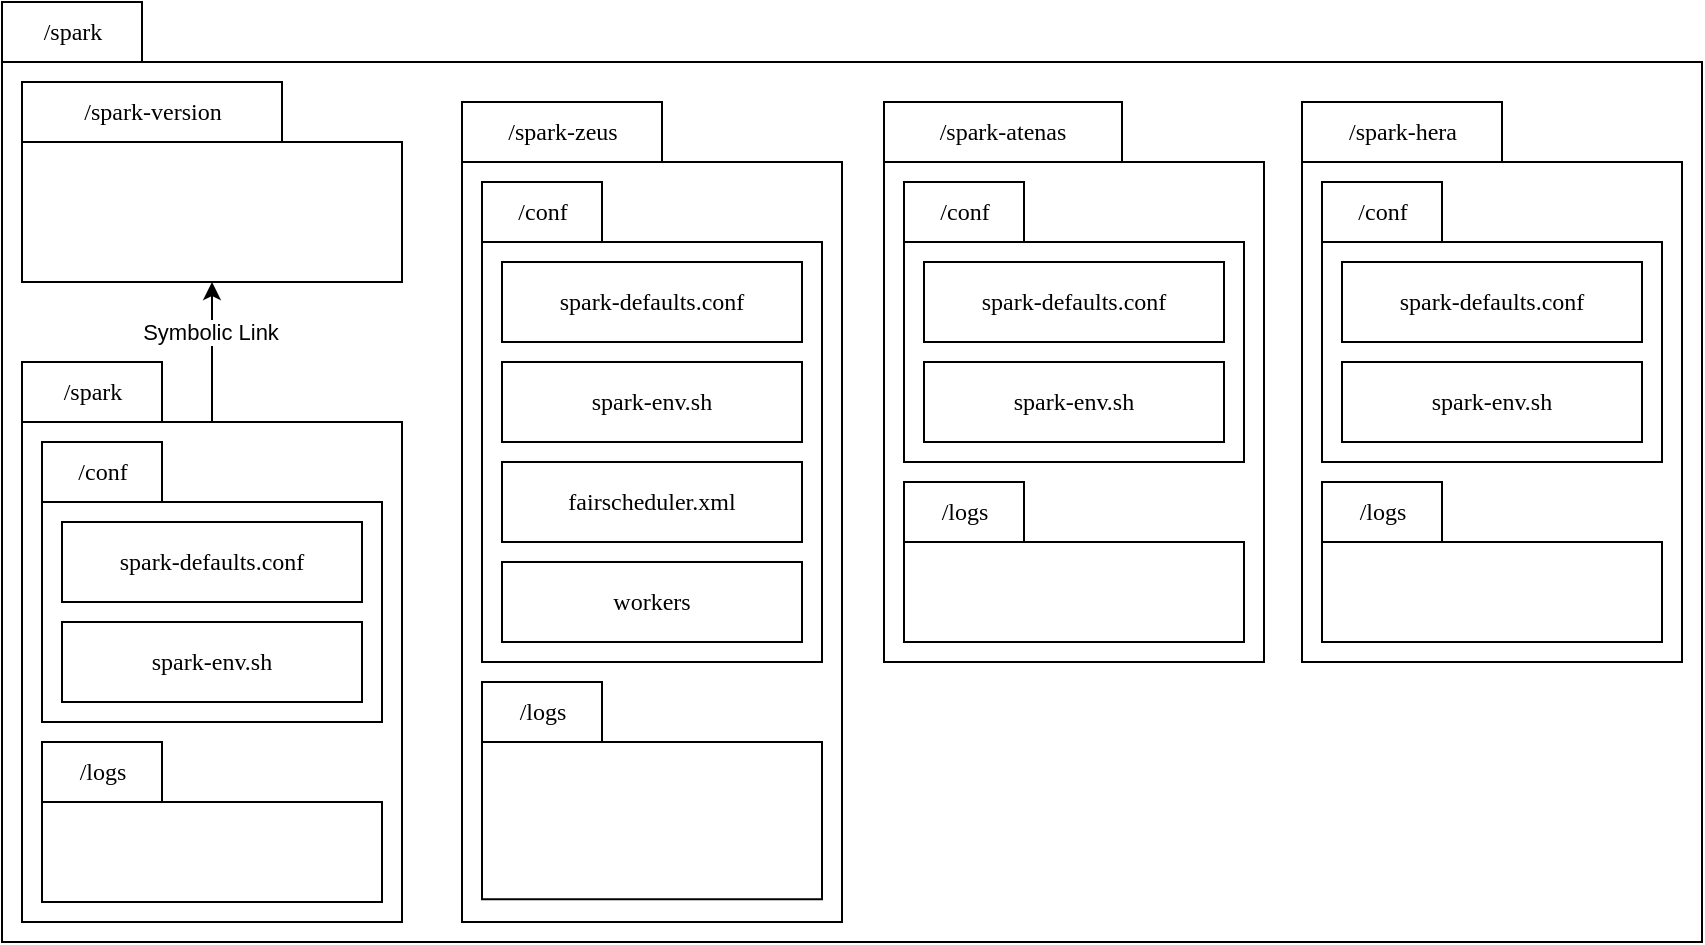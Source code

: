 <mxfile version="21.2.3">
  <diagram name="Página-1" id="O2IqiR9KRtK2nskn_Inr">
    <mxGraphModel dx="3449" dy="2391" grid="1" gridSize="10" guides="1" tooltips="1" connect="1" arrows="1" fold="1" page="1" pageScale="1" pageWidth="827" pageHeight="1169" math="0" shadow="0">
      <root>
        <mxCell id="0" />
        <mxCell id="1" parent="0" />
        <mxCell id="JQYmOEaEyFmElGylH_dg-4" value="" style="shape=folder;fontStyle=1;spacingTop=10;tabWidth=70;tabHeight=30;tabPosition=left;html=1;whiteSpace=wrap;" vertex="1" parent="1">
          <mxGeometry x="10" y="-1160" width="850" height="470" as="geometry" />
        </mxCell>
        <mxCell id="JQYmOEaEyFmElGylH_dg-5" value="/spark" style="text;html=1;align=center;verticalAlign=middle;resizable=0;points=[];autosize=1;strokeColor=none;fillColor=none;fontFamily=Georgia;container=1;" vertex="1" parent="1">
          <mxGeometry x="10" y="-1160" width="70" height="30" as="geometry" />
        </mxCell>
        <mxCell id="JQYmOEaEyFmElGylH_dg-6" value="" style="group" vertex="1" connectable="0" parent="1">
          <mxGeometry x="20" y="-1120" width="190" height="100" as="geometry" />
        </mxCell>
        <mxCell id="JQYmOEaEyFmElGylH_dg-7" value="" style="shape=folder;fontStyle=1;spacingTop=10;tabWidth=130;tabHeight=30;tabPosition=left;html=1;whiteSpace=wrap;" vertex="1" parent="JQYmOEaEyFmElGylH_dg-6">
          <mxGeometry width="190" height="100" as="geometry" />
        </mxCell>
        <mxCell id="JQYmOEaEyFmElGylH_dg-8" value="/spark-version" style="text;html=1;align=center;verticalAlign=middle;resizable=0;points=[];autosize=1;strokeColor=none;fillColor=none;fontFamily=Georgia;container=1;" vertex="1" parent="JQYmOEaEyFmElGylH_dg-6">
          <mxGeometry width="130" height="30" as="geometry" />
        </mxCell>
        <mxCell id="JQYmOEaEyFmElGylH_dg-9" style="edgeStyle=orthogonalEdgeStyle;rounded=0;orthogonalLoop=1;jettySize=auto;html=1;exitX=0;exitY=0;exitDx=130;exitDy=30;exitPerimeter=0;" edge="1" parent="1" source="JQYmOEaEyFmElGylH_dg-37" target="JQYmOEaEyFmElGylH_dg-7">
          <mxGeometry relative="1" as="geometry">
            <Array as="points">
              <mxPoint x="115" y="-950" />
            </Array>
          </mxGeometry>
        </mxCell>
        <mxCell id="JQYmOEaEyFmElGylH_dg-10" value="&lt;div&gt;Symbolic Link&lt;/div&gt;" style="edgeLabel;html=1;align=center;verticalAlign=middle;resizable=0;points=[];" vertex="1" connectable="0" parent="JQYmOEaEyFmElGylH_dg-9">
          <mxGeometry x="-0.375" y="1" relative="1" as="geometry">
            <mxPoint x="-3" y="-46" as="offset" />
          </mxGeometry>
        </mxCell>
        <mxCell id="JQYmOEaEyFmElGylH_dg-11" value="" style="group" vertex="1" connectable="0" parent="1">
          <mxGeometry x="240" y="-1110" width="190" height="410" as="geometry" />
        </mxCell>
        <mxCell id="JQYmOEaEyFmElGylH_dg-12" value="" style="shape=folder;fontStyle=1;spacingTop=10;tabWidth=100;tabHeight=30;tabPosition=left;html=1;whiteSpace=wrap;" vertex="1" parent="JQYmOEaEyFmElGylH_dg-11">
          <mxGeometry width="190" height="410" as="geometry" />
        </mxCell>
        <mxCell id="JQYmOEaEyFmElGylH_dg-13" value="/spark-zeus" style="text;html=1;align=center;verticalAlign=middle;resizable=0;points=[];autosize=1;strokeColor=none;fillColor=none;fontFamily=Georgia;container=1;" vertex="1" parent="JQYmOEaEyFmElGylH_dg-11">
          <mxGeometry width="100" height="30" as="geometry" />
        </mxCell>
        <mxCell id="JQYmOEaEyFmElGylH_dg-14" value="" style="group" vertex="1" connectable="0" parent="JQYmOEaEyFmElGylH_dg-11">
          <mxGeometry x="10" y="39.996" width="170" height="240" as="geometry" />
        </mxCell>
        <mxCell id="JQYmOEaEyFmElGylH_dg-15" value="" style="shape=folder;fontStyle=1;spacingTop=10;tabWidth=60;tabHeight=30;tabPosition=left;html=1;whiteSpace=wrap;" vertex="1" parent="JQYmOEaEyFmElGylH_dg-14">
          <mxGeometry width="170" height="240" as="geometry" />
        </mxCell>
        <mxCell id="JQYmOEaEyFmElGylH_dg-16" value="/conf" style="text;html=1;align=center;verticalAlign=middle;resizable=0;points=[];autosize=1;strokeColor=none;fillColor=none;fontFamily=Georgia;container=1;" vertex="1" parent="JQYmOEaEyFmElGylH_dg-14">
          <mxGeometry width="60" height="30" as="geometry" />
        </mxCell>
        <mxCell id="JQYmOEaEyFmElGylH_dg-17" value="spark-defaults.conf" style="html=1;whiteSpace=wrap;fontFamily=Georgia;" vertex="1" parent="JQYmOEaEyFmElGylH_dg-14">
          <mxGeometry x="10" y="40.01" width="150" height="39.99" as="geometry" />
        </mxCell>
        <mxCell id="JQYmOEaEyFmElGylH_dg-18" value="spark-env.sh" style="html=1;whiteSpace=wrap;fontFamily=Georgia;" vertex="1" parent="JQYmOEaEyFmElGylH_dg-14">
          <mxGeometry x="10" y="90" width="150" height="40" as="geometry" />
        </mxCell>
        <mxCell id="JQYmOEaEyFmElGylH_dg-19" value="fairscheduler.xml" style="html=1;whiteSpace=wrap;fontFamily=Georgia;" vertex="1" parent="JQYmOEaEyFmElGylH_dg-14">
          <mxGeometry x="10" y="140" width="150" height="40" as="geometry" />
        </mxCell>
        <mxCell id="JQYmOEaEyFmElGylH_dg-20" value="workers" style="html=1;whiteSpace=wrap;fontFamily=Georgia;" vertex="1" parent="JQYmOEaEyFmElGylH_dg-14">
          <mxGeometry x="10" y="190" width="150" height="40" as="geometry" />
        </mxCell>
        <mxCell id="JQYmOEaEyFmElGylH_dg-21" value="" style="group" vertex="1" connectable="0" parent="JQYmOEaEyFmElGylH_dg-11">
          <mxGeometry x="10" y="289.997" width="170" height="108.571" as="geometry" />
        </mxCell>
        <mxCell id="JQYmOEaEyFmElGylH_dg-22" value="" style="shape=folder;fontStyle=1;spacingTop=10;tabWidth=60;tabHeight=30;tabPosition=left;html=1;whiteSpace=wrap;" vertex="1" parent="JQYmOEaEyFmElGylH_dg-21">
          <mxGeometry width="170" height="108.571" as="geometry" />
        </mxCell>
        <mxCell id="JQYmOEaEyFmElGylH_dg-23" value="/logs" style="text;html=1;align=center;verticalAlign=middle;resizable=0;points=[];autosize=1;strokeColor=none;fillColor=none;fontFamily=Georgia;container=1;" vertex="1" parent="JQYmOEaEyFmElGylH_dg-21">
          <mxGeometry width="60" height="30" as="geometry" />
        </mxCell>
        <mxCell id="JQYmOEaEyFmElGylH_dg-24" value="" style="group" vertex="1" connectable="0" parent="1">
          <mxGeometry x="660" y="-1110" width="190" height="280" as="geometry" />
        </mxCell>
        <mxCell id="JQYmOEaEyFmElGylH_dg-25" value="" style="shape=folder;fontStyle=1;spacingTop=10;tabWidth=100;tabHeight=30;tabPosition=left;html=1;whiteSpace=wrap;" vertex="1" parent="JQYmOEaEyFmElGylH_dg-24">
          <mxGeometry width="190" height="280.0" as="geometry" />
        </mxCell>
        <mxCell id="JQYmOEaEyFmElGylH_dg-26" value="/spark-hera" style="text;html=1;align=center;verticalAlign=middle;resizable=0;points=[];autosize=1;strokeColor=none;fillColor=none;fontFamily=Georgia;container=1;" vertex="1" parent="JQYmOEaEyFmElGylH_dg-24">
          <mxGeometry width="100" height="30" as="geometry" />
        </mxCell>
        <mxCell id="JQYmOEaEyFmElGylH_dg-27" value="" style="group" vertex="1" connectable="0" parent="JQYmOEaEyFmElGylH_dg-24">
          <mxGeometry x="10" y="190" width="170" height="80" as="geometry" />
        </mxCell>
        <mxCell id="JQYmOEaEyFmElGylH_dg-28" value="" style="shape=folder;fontStyle=1;spacingTop=10;tabWidth=60;tabHeight=30;tabPosition=left;html=1;whiteSpace=wrap;" vertex="1" parent="JQYmOEaEyFmElGylH_dg-27">
          <mxGeometry width="170" height="80" as="geometry" />
        </mxCell>
        <mxCell id="JQYmOEaEyFmElGylH_dg-29" value="/logs" style="text;html=1;align=center;verticalAlign=middle;resizable=0;points=[];autosize=1;strokeColor=none;fillColor=none;fontFamily=Georgia;container=1;" vertex="1" parent="JQYmOEaEyFmElGylH_dg-27">
          <mxGeometry width="60" height="30" as="geometry" />
        </mxCell>
        <mxCell id="JQYmOEaEyFmElGylH_dg-30" value="" style="group" vertex="1" connectable="0" parent="JQYmOEaEyFmElGylH_dg-24">
          <mxGeometry x="10" y="40" width="170" height="140" as="geometry" />
        </mxCell>
        <mxCell id="JQYmOEaEyFmElGylH_dg-31" value="" style="shape=folder;fontStyle=1;spacingTop=10;tabWidth=60;tabHeight=30;tabPosition=left;html=1;whiteSpace=wrap;" vertex="1" parent="JQYmOEaEyFmElGylH_dg-30">
          <mxGeometry width="170" height="140" as="geometry" />
        </mxCell>
        <mxCell id="JQYmOEaEyFmElGylH_dg-32" value="/conf" style="text;html=1;align=center;verticalAlign=middle;resizable=0;points=[];autosize=1;strokeColor=none;fillColor=none;fontFamily=Georgia;container=1;" vertex="1" parent="JQYmOEaEyFmElGylH_dg-30">
          <mxGeometry width="60" height="30" as="geometry" />
        </mxCell>
        <mxCell id="JQYmOEaEyFmElGylH_dg-33" value="spark-defaults.conf" style="html=1;whiteSpace=wrap;fontFamily=Georgia;" vertex="1" parent="JQYmOEaEyFmElGylH_dg-30">
          <mxGeometry x="10" y="40" width="150" height="40" as="geometry" />
        </mxCell>
        <mxCell id="JQYmOEaEyFmElGylH_dg-34" value="spark-env.sh" style="html=1;whiteSpace=wrap;fontFamily=Georgia;" vertex="1" parent="JQYmOEaEyFmElGylH_dg-30">
          <mxGeometry x="10" y="90" width="150" height="40" as="geometry" />
        </mxCell>
        <mxCell id="JQYmOEaEyFmElGylH_dg-35" value="" style="group" vertex="1" connectable="0" parent="1">
          <mxGeometry x="20" y="-980" width="190" height="280" as="geometry" />
        </mxCell>
        <mxCell id="JQYmOEaEyFmElGylH_dg-36" value="" style="group" vertex="1" connectable="0" parent="JQYmOEaEyFmElGylH_dg-35">
          <mxGeometry width="190" height="280" as="geometry" />
        </mxCell>
        <mxCell id="JQYmOEaEyFmElGylH_dg-37" value="" style="shape=folder;fontStyle=1;spacingTop=10;tabWidth=70;tabHeight=30;tabPosition=left;html=1;whiteSpace=wrap;" vertex="1" parent="JQYmOEaEyFmElGylH_dg-36">
          <mxGeometry width="190" height="280.0" as="geometry" />
        </mxCell>
        <mxCell id="JQYmOEaEyFmElGylH_dg-38" value="/spark" style="text;html=1;align=center;verticalAlign=middle;resizable=0;points=[];autosize=1;strokeColor=none;fillColor=none;fontFamily=Georgia;container=1;" vertex="1" parent="JQYmOEaEyFmElGylH_dg-36">
          <mxGeometry width="70" height="30" as="geometry" />
        </mxCell>
        <mxCell id="JQYmOEaEyFmElGylH_dg-39" value="" style="group" vertex="1" connectable="0" parent="JQYmOEaEyFmElGylH_dg-35">
          <mxGeometry x="10" y="190" width="170" height="80" as="geometry" />
        </mxCell>
        <mxCell id="JQYmOEaEyFmElGylH_dg-40" value="" style="shape=folder;fontStyle=1;spacingTop=10;tabWidth=60;tabHeight=30;tabPosition=left;html=1;whiteSpace=wrap;" vertex="1" parent="JQYmOEaEyFmElGylH_dg-39">
          <mxGeometry width="170" height="80" as="geometry" />
        </mxCell>
        <mxCell id="JQYmOEaEyFmElGylH_dg-41" value="/logs" style="text;html=1;align=center;verticalAlign=middle;resizable=0;points=[];autosize=1;strokeColor=none;fillColor=none;fontFamily=Georgia;container=1;" vertex="1" parent="JQYmOEaEyFmElGylH_dg-39">
          <mxGeometry width="60" height="30" as="geometry" />
        </mxCell>
        <mxCell id="JQYmOEaEyFmElGylH_dg-42" value="" style="group" vertex="1" connectable="0" parent="JQYmOEaEyFmElGylH_dg-35">
          <mxGeometry x="10" y="40" width="170" height="140" as="geometry" />
        </mxCell>
        <mxCell id="JQYmOEaEyFmElGylH_dg-43" value="" style="shape=folder;fontStyle=1;spacingTop=10;tabWidth=60;tabHeight=30;tabPosition=left;html=1;whiteSpace=wrap;" vertex="1" parent="JQYmOEaEyFmElGylH_dg-42">
          <mxGeometry width="170" height="140" as="geometry" />
        </mxCell>
        <mxCell id="JQYmOEaEyFmElGylH_dg-44" value="/conf" style="text;html=1;align=center;verticalAlign=middle;resizable=0;points=[];autosize=1;strokeColor=none;fillColor=none;fontFamily=Georgia;container=1;" vertex="1" parent="JQYmOEaEyFmElGylH_dg-42">
          <mxGeometry width="60" height="30" as="geometry" />
        </mxCell>
        <mxCell id="JQYmOEaEyFmElGylH_dg-45" value="spark-defaults.conf" style="html=1;whiteSpace=wrap;fontFamily=Georgia;" vertex="1" parent="JQYmOEaEyFmElGylH_dg-42">
          <mxGeometry x="10" y="40" width="150" height="40" as="geometry" />
        </mxCell>
        <mxCell id="JQYmOEaEyFmElGylH_dg-46" value="spark-env.sh" style="html=1;whiteSpace=wrap;fontFamily=Georgia;" vertex="1" parent="JQYmOEaEyFmElGylH_dg-42">
          <mxGeometry x="10" y="90" width="150" height="40" as="geometry" />
        </mxCell>
        <mxCell id="JQYmOEaEyFmElGylH_dg-47" value="" style="group" vertex="1" connectable="0" parent="1">
          <mxGeometry x="451" y="-1110" width="190" height="280" as="geometry" />
        </mxCell>
        <mxCell id="JQYmOEaEyFmElGylH_dg-48" value="" style="shape=folder;fontStyle=1;spacingTop=10;tabWidth=119;tabHeight=30;tabPosition=left;html=1;whiteSpace=wrap;" vertex="1" parent="JQYmOEaEyFmElGylH_dg-47">
          <mxGeometry width="190" height="280.0" as="geometry" />
        </mxCell>
        <mxCell id="JQYmOEaEyFmElGylH_dg-49" value="/spark-atenas" style="text;html=1;align=center;verticalAlign=middle;resizable=0;points=[];autosize=1;strokeColor=none;fillColor=none;fontFamily=Georgia;container=1;" vertex="1" parent="JQYmOEaEyFmElGylH_dg-47">
          <mxGeometry x="-1" width="120" height="30" as="geometry" />
        </mxCell>
        <mxCell id="JQYmOEaEyFmElGylH_dg-50" value="" style="group" vertex="1" connectable="0" parent="JQYmOEaEyFmElGylH_dg-47">
          <mxGeometry x="10" y="190" width="170" height="80" as="geometry" />
        </mxCell>
        <mxCell id="JQYmOEaEyFmElGylH_dg-51" value="" style="shape=folder;fontStyle=1;spacingTop=10;tabWidth=60;tabHeight=30;tabPosition=left;html=1;whiteSpace=wrap;" vertex="1" parent="JQYmOEaEyFmElGylH_dg-50">
          <mxGeometry width="170" height="80" as="geometry" />
        </mxCell>
        <mxCell id="JQYmOEaEyFmElGylH_dg-52" value="/logs" style="text;html=1;align=center;verticalAlign=middle;resizable=0;points=[];autosize=1;strokeColor=none;fillColor=none;fontFamily=Georgia;container=1;" vertex="1" parent="JQYmOEaEyFmElGylH_dg-50">
          <mxGeometry width="60" height="30" as="geometry" />
        </mxCell>
        <mxCell id="JQYmOEaEyFmElGylH_dg-53" value="" style="group" vertex="1" connectable="0" parent="JQYmOEaEyFmElGylH_dg-47">
          <mxGeometry x="10" y="40" width="170" height="140" as="geometry" />
        </mxCell>
        <mxCell id="JQYmOEaEyFmElGylH_dg-54" value="" style="shape=folder;fontStyle=1;spacingTop=10;tabWidth=60;tabHeight=30;tabPosition=left;html=1;whiteSpace=wrap;" vertex="1" parent="JQYmOEaEyFmElGylH_dg-53">
          <mxGeometry width="170" height="140" as="geometry" />
        </mxCell>
        <mxCell id="JQYmOEaEyFmElGylH_dg-55" value="/conf" style="text;html=1;align=center;verticalAlign=middle;resizable=0;points=[];autosize=1;strokeColor=none;fillColor=none;fontFamily=Georgia;container=1;" vertex="1" parent="JQYmOEaEyFmElGylH_dg-53">
          <mxGeometry width="60" height="30" as="geometry" />
        </mxCell>
        <mxCell id="JQYmOEaEyFmElGylH_dg-56" value="spark-defaults.conf" style="html=1;whiteSpace=wrap;fontFamily=Georgia;" vertex="1" parent="JQYmOEaEyFmElGylH_dg-53">
          <mxGeometry x="10" y="40" width="150" height="40" as="geometry" />
        </mxCell>
        <mxCell id="JQYmOEaEyFmElGylH_dg-57" value="spark-env.sh" style="html=1;whiteSpace=wrap;fontFamily=Georgia;" vertex="1" parent="JQYmOEaEyFmElGylH_dg-53">
          <mxGeometry x="10" y="90" width="150" height="40" as="geometry" />
        </mxCell>
      </root>
    </mxGraphModel>
  </diagram>
</mxfile>
